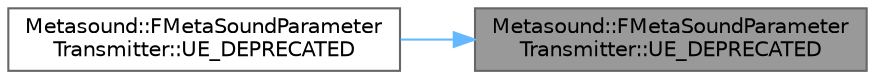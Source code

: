 digraph "Metasound::FMetaSoundParameterTransmitter::UE_DEPRECATED"
{
 // INTERACTIVE_SVG=YES
 // LATEX_PDF_SIZE
  bgcolor="transparent";
  edge [fontname=Helvetica,fontsize=10,labelfontname=Helvetica,labelfontsize=10];
  node [fontname=Helvetica,fontsize=10,shape=box,height=0.2,width=0.4];
  rankdir="RL";
  Node1 [id="Node000001",label="Metasound::FMetaSoundParameter\lTransmitter::UE_DEPRECATED",height=0.2,width=0.4,color="gray40", fillcolor="grey60", style="filled", fontcolor="black",tooltip="Creates a unique send address using the given MetaSound environment."];
  Node1 -> Node2 [id="edge1_Node000001_Node000002",dir="back",color="steelblue1",style="solid",tooltip=" "];
  Node2 [id="Node000002",label="Metasound::FMetaSoundParameter\lTransmitter::UE_DEPRECATED",height=0.2,width=0.4,color="grey40", fillcolor="white", style="filled",URL="$dd/d22/classMetasound_1_1FMetaSoundParameterTransmitter.html#a6e21cdf25bcc47691a13370180784142",tooltip="Creates a unique send address using the given InstanceID."];
}
